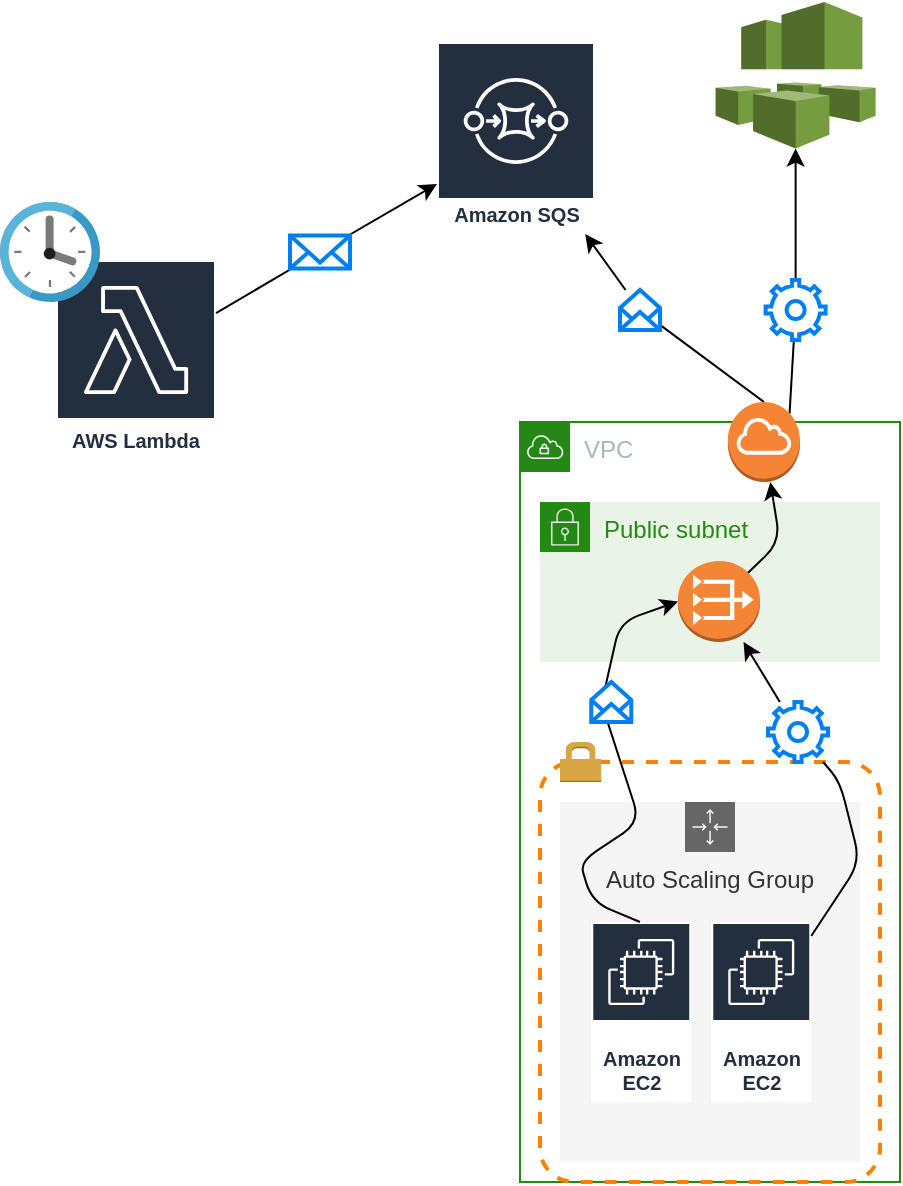 <mxfile>
    <diagram id="QfjMxFY9MgVZtuSiofyf" name="Page-1">
        <mxGraphModel dx="979" dy="923" grid="1" gridSize="10" guides="1" tooltips="1" connect="1" arrows="1" fold="1" page="1" pageScale="1" pageWidth="827" pageHeight="1169" math="0" shadow="0">
            <root>
                <mxCell id="0"/>
                <mxCell id="1" parent="0"/>
                <mxCell id="33" value="VPC" style="points=[[0,0],[0.25,0],[0.5,0],[0.75,0],[1,0],[1,0.25],[1,0.5],[1,0.75],[1,1],[0.75,1],[0.5,1],[0.25,1],[0,1],[0,0.75],[0,0.5],[0,0.25]];outlineConnect=0;gradientColor=none;html=1;whiteSpace=wrap;fontSize=12;fontStyle=0;container=1;pointerEvents=0;collapsible=0;recursiveResize=0;shape=mxgraph.aws4.group;grIcon=mxgraph.aws4.group_vpc;strokeColor=#248814;fillColor=none;verticalAlign=top;align=left;spacingLeft=30;fontColor=#AAB7B8;dashed=0;" parent="1" vertex="1">
                    <mxGeometry x="300" y="230" width="190" height="380" as="geometry"/>
                </mxCell>
                <mxCell id="111" value="Public subnet" style="points=[[0,0],[0.25,0],[0.5,0],[0.75,0],[1,0],[1,0.25],[1,0.5],[1,0.75],[1,1],[0.75,1],[0.5,1],[0.25,1],[0,1],[0,0.75],[0,0.5],[0,0.25]];outlineConnect=0;gradientColor=none;html=1;whiteSpace=wrap;fontSize=12;fontStyle=0;container=1;pointerEvents=0;collapsible=0;recursiveResize=0;shape=mxgraph.aws4.group;grIcon=mxgraph.aws4.group_security_group;grStroke=0;strokeColor=#248814;fillColor=#E9F3E6;verticalAlign=top;align=left;spacingLeft=30;fontColor=#248814;dashed=0;" vertex="1" parent="33">
                    <mxGeometry x="10" y="40" width="170" height="80" as="geometry"/>
                </mxCell>
                <mxCell id="115" value="" style="outlineConnect=0;dashed=0;verticalLabelPosition=bottom;verticalAlign=top;align=center;html=1;shape=mxgraph.aws3.vpc_nat_gateway;fillColor=#F58536;gradientColor=none;" vertex="1" parent="111">
                    <mxGeometry x="69" y="29.5" width="41" height="40.5" as="geometry"/>
                </mxCell>
                <mxCell id="26" value="Auto Scaling Group" style="sketch=0;outlineConnect=0;html=1;whiteSpace=wrap;fontSize=12;fontStyle=0;shape=mxgraph.aws4.groupCenter;grIcon=mxgraph.aws4.group_auto_scaling_group;grStroke=0;strokeColor=#666666;fillColor=#f5f5f5;verticalAlign=top;align=center;dashed=0;spacingTop=25;fontColor=#333333;" parent="33" vertex="1">
                    <mxGeometry x="20" y="190" width="150" height="180" as="geometry"/>
                </mxCell>
                <mxCell id="27" value="Amazon EC2" style="sketch=0;outlineConnect=0;fontColor=#232F3E;gradientColor=none;strokeColor=#ffffff;fillColor=#232F3E;dashed=0;verticalLabelPosition=middle;verticalAlign=bottom;align=center;html=1;whiteSpace=wrap;fontSize=10;fontStyle=1;spacing=3;shape=mxgraph.aws4.productIcon;prIcon=mxgraph.aws4.ec2;" parent="33" vertex="1">
                    <mxGeometry x="35.63" y="250" width="50" height="90" as="geometry"/>
                </mxCell>
                <mxCell id="82" value="" style="rounded=1;arcSize=10;dashed=1;fillColor=none;gradientColor=none;strokeWidth=2;strokeColor=#FF8000;" parent="33" vertex="1">
                    <mxGeometry x="10" y="170" width="170" height="210" as="geometry"/>
                </mxCell>
                <mxCell id="83" value="" style="dashed=0;html=1;shape=mxgraph.aws3.permissions;fillColor=#D9A741;gradientColor=none;dashed=0;" parent="33" vertex="1">
                    <mxGeometry x="20" y="160" width="20.63" height="20" as="geometry"/>
                </mxCell>
                <mxCell id="85" value="Amazon EC2" style="sketch=0;outlineConnect=0;fontColor=#232F3E;gradientColor=none;strokeColor=#ffffff;fillColor=#232F3E;dashed=0;verticalLabelPosition=middle;verticalAlign=bottom;align=center;html=1;whiteSpace=wrap;fontSize=10;fontStyle=1;spacing=3;shape=mxgraph.aws4.productIcon;prIcon=mxgraph.aws4.ec2;" parent="33" vertex="1">
                    <mxGeometry x="95.63" y="250" width="50" height="90" as="geometry"/>
                </mxCell>
                <mxCell id="70" value="" style="endArrow=classic;html=1;startArrow=none;" parent="33" source="105" target="115" edge="1">
                    <mxGeometry width="50" height="50" relative="1" as="geometry">
                        <mxPoint x="178.54" y="250" as="sourcePoint"/>
                        <mxPoint x="140.42" y="100" as="targetPoint"/>
                        <Array as="points"/>
                    </mxGeometry>
                </mxCell>
                <mxCell id="72" value="" style="endArrow=classic;html=1;startArrow=none;entryX=0;entryY=0.5;entryDx=0;entryDy=0;entryPerimeter=0;exitX=0.294;exitY=0.381;exitDx=0;exitDy=0;exitPerimeter=0;" parent="33" source="79" target="115" edge="1">
                    <mxGeometry width="50" height="50" relative="1" as="geometry">
                        <mxPoint x="425.63" y="50" as="sourcePoint"/>
                        <mxPoint x="70" y="90" as="targetPoint"/>
                        <Array as="points">
                            <mxPoint x="50" y="100"/>
                        </Array>
                    </mxGeometry>
                </mxCell>
                <mxCell id="116" value="" style="endArrow=none;html=1;startArrow=none;" edge="1" parent="33" source="85" target="105">
                    <mxGeometry width="50" height="50" relative="1" as="geometry">
                        <mxPoint x="427.087" y="480" as="sourcePoint"/>
                        <mxPoint x="407.682" y="330.5" as="targetPoint"/>
                        <Array as="points">
                            <mxPoint x="170" y="220"/>
                            <mxPoint x="160" y="180"/>
                        </Array>
                    </mxGeometry>
                </mxCell>
                <mxCell id="105" value="" style="html=1;verticalLabelPosition=bottom;align=center;labelBackgroundColor=#ffffff;verticalAlign=top;strokeWidth=2;strokeColor=#0080F0;shadow=0;dashed=0;shape=mxgraph.ios7.icons.settings;" parent="33" vertex="1">
                    <mxGeometry x="124" y="140" width="30" height="30" as="geometry"/>
                </mxCell>
                <mxCell id="118" value="" style="endArrow=none;html=1;startArrow=none;entryX=0.292;entryY=0.641;entryDx=0;entryDy=0;entryPerimeter=0;exitX=0.294;exitY=0.381;exitDx=0;exitDy=0;exitPerimeter=0;" edge="1" parent="33" source="82" target="79">
                    <mxGeometry width="50" height="50" relative="1" as="geometry">
                        <mxPoint x="359.98" y="480.01" as="sourcePoint"/>
                        <mxPoint x="379" y="319.75" as="targetPoint"/>
                        <Array as="points">
                            <mxPoint x="36" y="240"/>
                            <mxPoint x="30" y="220"/>
                            <mxPoint x="60" y="200"/>
                        </Array>
                    </mxGeometry>
                </mxCell>
                <mxCell id="79" value="" style="html=1;verticalLabelPosition=bottom;align=center;labelBackgroundColor=#ffffff;verticalAlign=top;strokeWidth=2;strokeColor=#0080F0;shadow=0;dashed=0;shape=mxgraph.ios7.icons.envelope_(empty);" parent="33" vertex="1">
                    <mxGeometry x="35.63" y="130" width="20" height="20" as="geometry"/>
                </mxCell>
                <mxCell id="14" value="" style="endArrow=classic;html=1;startArrow=none;" parent="1" target="18" edge="1">
                    <mxGeometry width="50" height="50" relative="1" as="geometry">
                        <mxPoint x="208.596" y="140" as="sourcePoint"/>
                        <mxPoint x="260" y="199" as="targetPoint"/>
                    </mxGeometry>
                </mxCell>
                <mxCell id="18" value="Amazon SQS" style="sketch=0;outlineConnect=0;fontColor=#232F3E;gradientColor=none;strokeColor=#ffffff;fillColor=#232F3E;dashed=0;verticalLabelPosition=middle;verticalAlign=bottom;align=center;html=1;whiteSpace=wrap;fontSize=10;fontStyle=1;spacing=3;shape=mxgraph.aws4.productIcon;prIcon=mxgraph.aws4.sqs;" parent="1" vertex="1">
                    <mxGeometry x="258.5" y="40" width="79" height="96" as="geometry"/>
                </mxCell>
                <mxCell id="19" value="AWS Lambda" style="sketch=0;outlineConnect=0;fontColor=#232F3E;gradientColor=none;strokeColor=#ffffff;fillColor=#232F3E;dashed=0;verticalLabelPosition=middle;verticalAlign=bottom;align=center;html=1;whiteSpace=wrap;fontSize=10;fontStyle=1;spacing=3;shape=mxgraph.aws4.productIcon;prIcon=mxgraph.aws4.lambda;" parent="1" vertex="1">
                    <mxGeometry x="68" y="149" width="80" height="100" as="geometry"/>
                </mxCell>
                <mxCell id="6" value="" style="sketch=0;aspect=fixed;html=1;points=[];align=center;image;fontSize=12;image=img/lib/mscae/Clock.svg;fillColor=#BCB4B7;" parent="1" vertex="1">
                    <mxGeometry x="40" y="120" width="50" height="50" as="geometry"/>
                </mxCell>
                <mxCell id="60" value="" style="endArrow=classic;html=1;startArrow=none;" parent="1" source="76" target="18" edge="1">
                    <mxGeometry width="50" height="50" relative="1" as="geometry">
                        <mxPoint x="394.83" y="217.25" as="sourcePoint"/>
                        <mxPoint x="390" y="210" as="targetPoint"/>
                    </mxGeometry>
                </mxCell>
                <mxCell id="75" value="" style="endArrow=none;html=1;startArrow=none;" parent="1" source="19" edge="1">
                    <mxGeometry width="50" height="50" relative="1" as="geometry">
                        <mxPoint x="148" y="175.632" as="sourcePoint"/>
                        <mxPoint x="191.481" y="150" as="targetPoint"/>
                    </mxGeometry>
                </mxCell>
                <mxCell id="77" value="" style="endArrow=none;html=1;exitX=0.5;exitY=0;exitDx=0;exitDy=0;exitPerimeter=0;" parent="1" source="112" target="76" edge="1">
                    <mxGeometry width="50" height="50" relative="1" as="geometry">
                        <mxPoint x="384.082" y="300" as="sourcePoint"/>
                        <mxPoint x="337.5" y="116.394" as="targetPoint"/>
                    </mxGeometry>
                </mxCell>
                <mxCell id="76" value="" style="html=1;verticalLabelPosition=bottom;align=center;labelBackgroundColor=#ffffff;verticalAlign=top;strokeWidth=2;strokeColor=#0080F0;shadow=0;dashed=0;shape=mxgraph.ios7.icons.envelope_(empty);" parent="1" vertex="1">
                    <mxGeometry x="350" y="164" width="20" height="20" as="geometry"/>
                </mxCell>
                <mxCell id="96" value="" style="outlineConnect=0;dashed=0;verticalLabelPosition=bottom;verticalAlign=top;align=center;html=1;shape=mxgraph.aws3.ec2_systems_manager;fillColor=#759C3E;gradientColor=none;" parent="1" vertex="1">
                    <mxGeometry x="397.81" y="20" width="80" height="73.25" as="geometry"/>
                </mxCell>
                <mxCell id="97" value="" style="endArrow=classic;html=1;startArrow=none;" parent="1" source="102" target="96" edge="1">
                    <mxGeometry width="50" height="50" relative="1" as="geometry">
                        <mxPoint x="720" y="430" as="sourcePoint"/>
                        <mxPoint x="770" y="380" as="targetPoint"/>
                    </mxGeometry>
                </mxCell>
                <mxCell id="104" value="" style="endArrow=none;html=1;exitX=0.855;exitY=0.145;exitDx=0;exitDy=0;exitPerimeter=0;" parent="1" source="112" target="102" edge="1">
                    <mxGeometry width="50" height="50" relative="1" as="geometry">
                        <mxPoint x="438.671" y="300" as="sourcePoint"/>
                        <mxPoint x="515.052" y="160" as="targetPoint"/>
                    </mxGeometry>
                </mxCell>
                <mxCell id="102" value="" style="html=1;verticalLabelPosition=bottom;align=center;labelBackgroundColor=#ffffff;verticalAlign=top;strokeWidth=2;strokeColor=#0080F0;shadow=0;dashed=0;shape=mxgraph.ios7.icons.settings;" parent="1" vertex="1">
                    <mxGeometry x="422.81" y="159" width="30" height="30" as="geometry"/>
                </mxCell>
                <mxCell id="109" value="" style="html=1;verticalLabelPosition=bottom;align=center;labelBackgroundColor=#ffffff;verticalAlign=top;strokeWidth=2;strokeColor=#0080F0;shadow=0;dashed=0;shape=mxgraph.ios7.icons.mail;" parent="1" vertex="1">
                    <mxGeometry x="185" y="136.75" width="30" height="16.5" as="geometry"/>
                </mxCell>
                <mxCell id="112" value="" style="outlineConnect=0;dashed=0;verticalLabelPosition=bottom;verticalAlign=top;align=center;html=1;shape=mxgraph.aws3.internet_gateway;fillColor=#F58534;gradientColor=none;" vertex="1" parent="1">
                    <mxGeometry x="403.95" y="220" width="36.05" height="40" as="geometry"/>
                </mxCell>
                <mxCell id="117" value="" style="endArrow=classic;html=1;exitX=0.855;exitY=0.145;exitDx=0;exitDy=0;exitPerimeter=0;" edge="1" parent="1" source="115" target="112">
                    <mxGeometry width="50" height="50" relative="1" as="geometry">
                        <mxPoint x="510" y="500" as="sourcePoint"/>
                        <mxPoint x="560" y="450" as="targetPoint"/>
                        <Array as="points">
                            <mxPoint x="430" y="290"/>
                        </Array>
                    </mxGeometry>
                </mxCell>
            </root>
        </mxGraphModel>
    </diagram>
</mxfile>